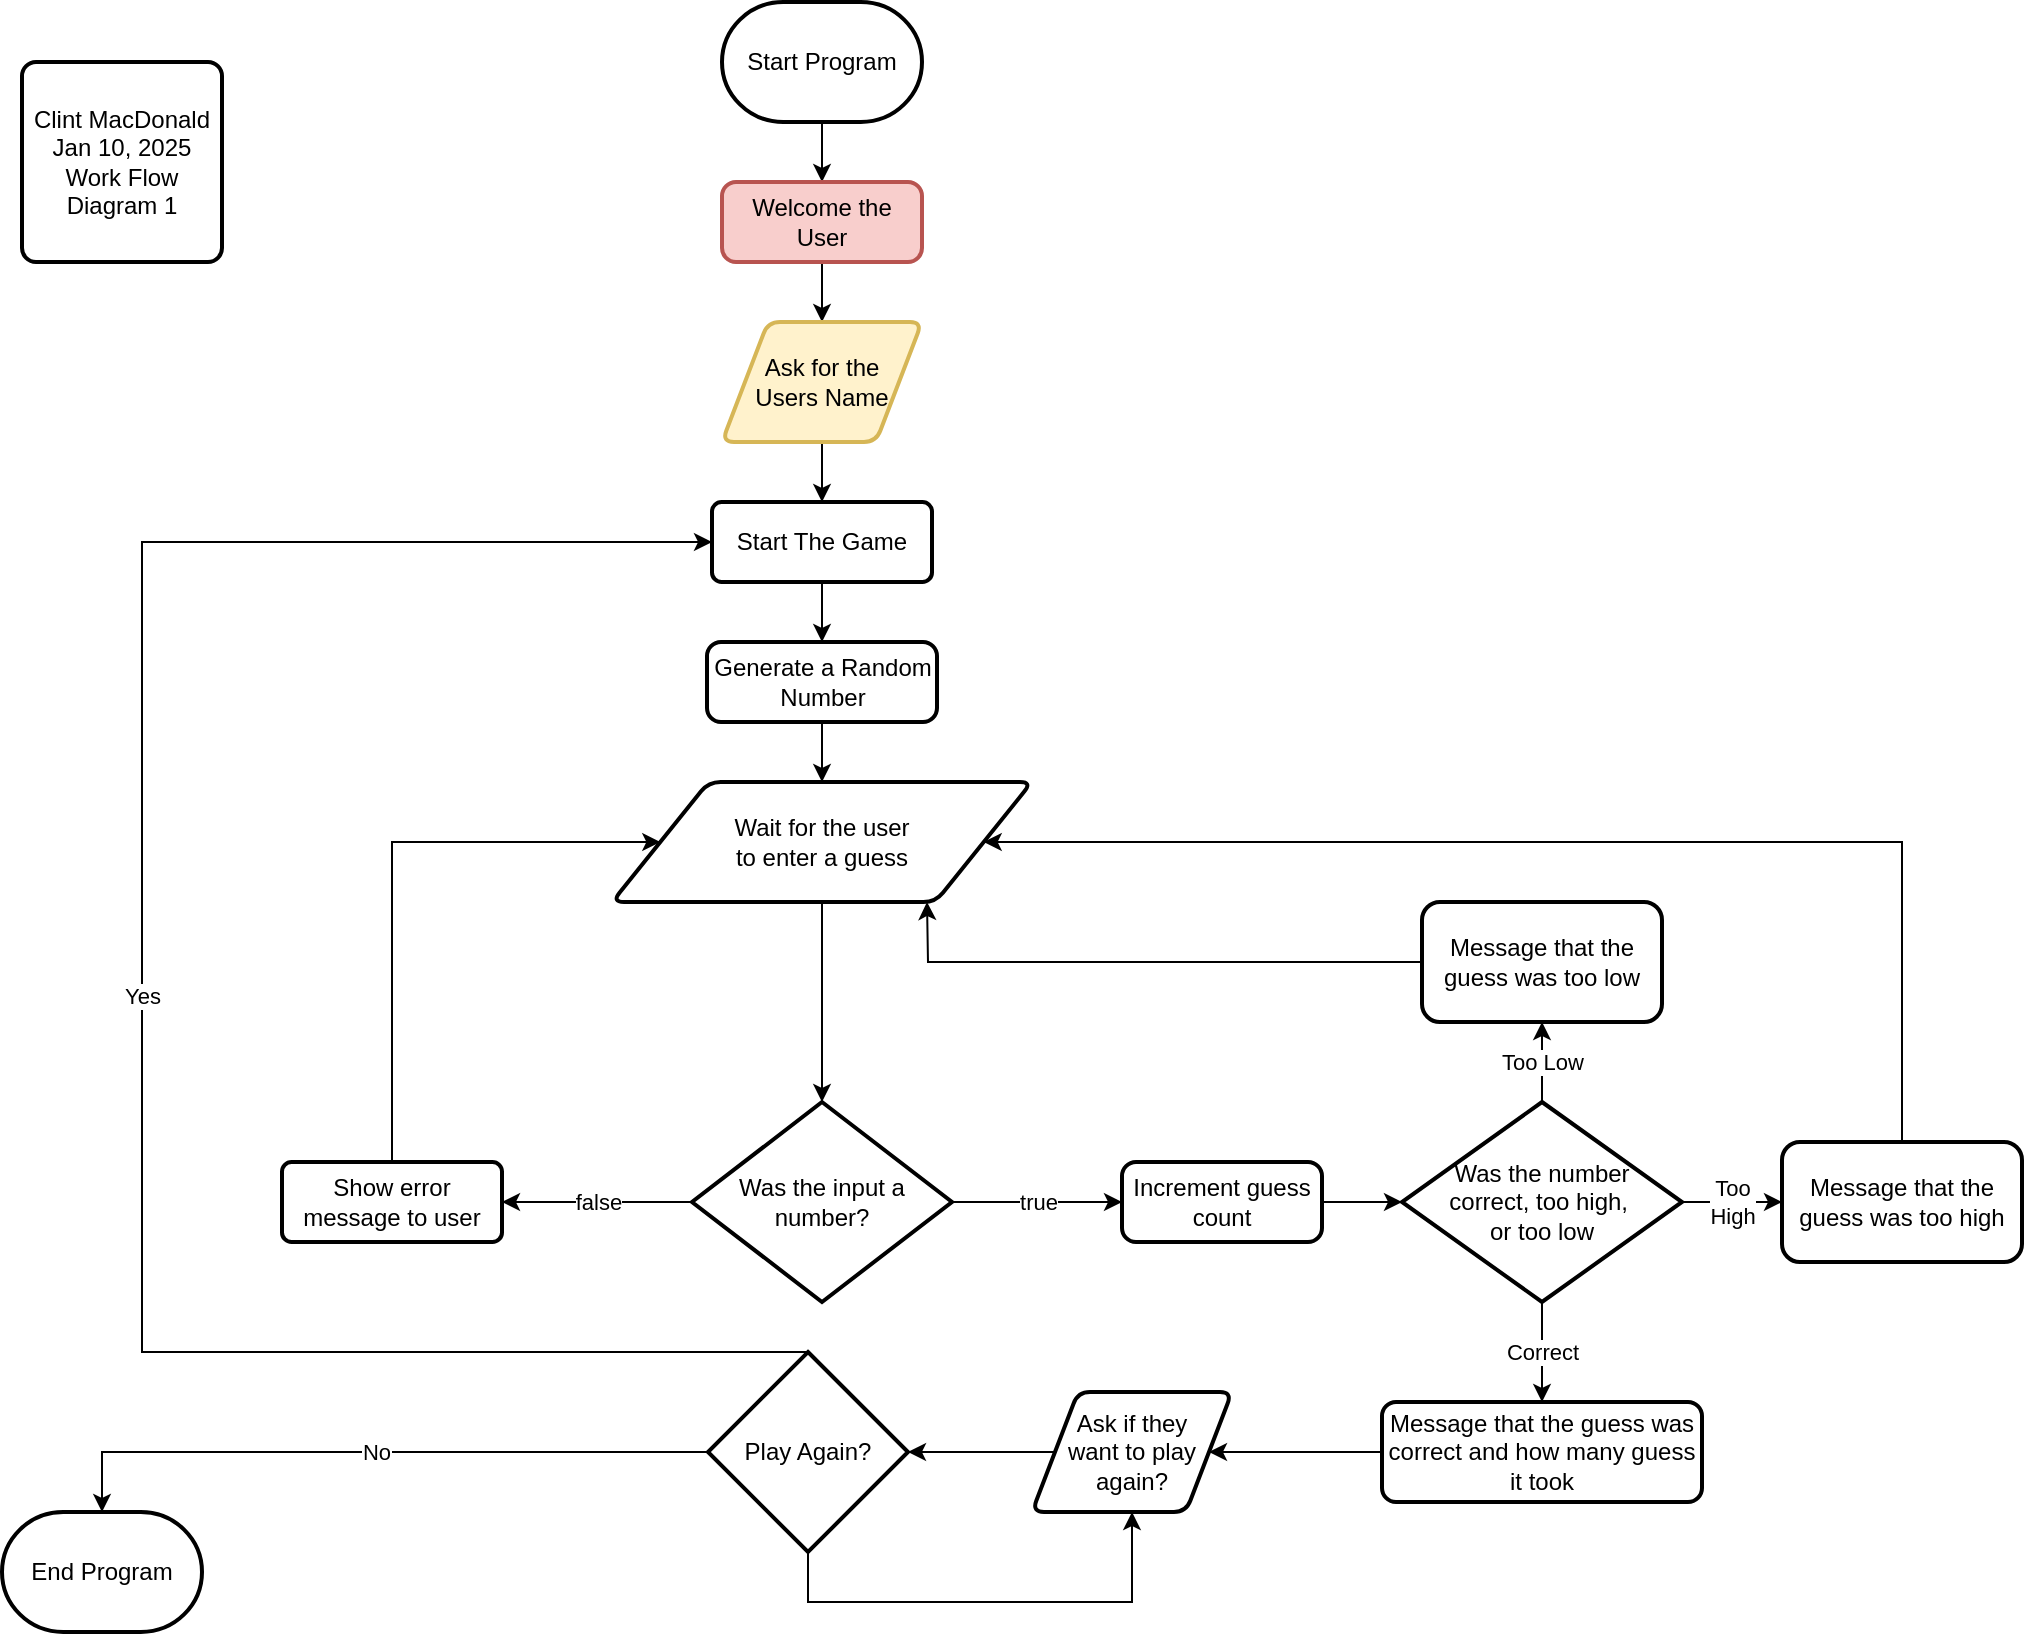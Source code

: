 <mxfile version="26.0.4">
  <diagram name="Page-1" id="edf60f1a-56cd-e834-aa8a-f176f3a09ee4">
    <mxGraphModel dx="773" dy="449" grid="1" gridSize="10" guides="1" tooltips="1" connect="1" arrows="1" fold="1" page="1" pageScale="1" pageWidth="1100" pageHeight="850" background="none" math="0" shadow="0">
      <root>
        <mxCell id="0" />
        <mxCell id="1" parent="0" />
        <mxCell id="Gp7I7l29wxPWBTThQjHt-5" value="" style="edgeStyle=orthogonalEdgeStyle;rounded=0;orthogonalLoop=1;jettySize=auto;html=1;" edge="1" parent="1" source="Gp7I7l29wxPWBTThQjHt-1" target="Gp7I7l29wxPWBTThQjHt-3">
          <mxGeometry relative="1" as="geometry" />
        </mxCell>
        <mxCell id="Gp7I7l29wxPWBTThQjHt-1" value="Start Program" style="strokeWidth=2;html=1;shape=mxgraph.flowchart.terminator;whiteSpace=wrap;" vertex="1" parent="1">
          <mxGeometry x="440" y="20" width="100" height="60" as="geometry" />
        </mxCell>
        <mxCell id="Gp7I7l29wxPWBTThQjHt-2" value="End Program" style="strokeWidth=2;html=1;shape=mxgraph.flowchart.terminator;whiteSpace=wrap;" vertex="1" parent="1">
          <mxGeometry x="80" y="775" width="100" height="60" as="geometry" />
        </mxCell>
        <mxCell id="Gp7I7l29wxPWBTThQjHt-7" value="" style="edgeStyle=orthogonalEdgeStyle;rounded=0;orthogonalLoop=1;jettySize=auto;html=1;" edge="1" parent="1" source="Gp7I7l29wxPWBTThQjHt-3" target="Gp7I7l29wxPWBTThQjHt-4">
          <mxGeometry relative="1" as="geometry" />
        </mxCell>
        <mxCell id="Gp7I7l29wxPWBTThQjHt-3" value="Welcome the User" style="rounded=1;whiteSpace=wrap;html=1;absoluteArcSize=1;arcSize=14;strokeWidth=2;fillColor=#f8cecc;strokeColor=#b85450;" vertex="1" parent="1">
          <mxGeometry x="440" y="110" width="100" height="40" as="geometry" />
        </mxCell>
        <mxCell id="Gp7I7l29wxPWBTThQjHt-9" value="" style="edgeStyle=orthogonalEdgeStyle;rounded=0;orthogonalLoop=1;jettySize=auto;html=1;" edge="1" parent="1" source="Gp7I7l29wxPWBTThQjHt-4" target="Gp7I7l29wxPWBTThQjHt-8">
          <mxGeometry relative="1" as="geometry" />
        </mxCell>
        <mxCell id="Gp7I7l29wxPWBTThQjHt-4" value="Ask for the&lt;div&gt;Users Name&lt;/div&gt;" style="shape=parallelogram;html=1;strokeWidth=2;perimeter=parallelogramPerimeter;whiteSpace=wrap;rounded=1;arcSize=12;size=0.23;fillColor=#fff2cc;strokeColor=#d6b656;" vertex="1" parent="1">
          <mxGeometry x="440" y="180" width="100" height="60" as="geometry" />
        </mxCell>
        <mxCell id="Gp7I7l29wxPWBTThQjHt-11" value="" style="edgeStyle=orthogonalEdgeStyle;rounded=0;orthogonalLoop=1;jettySize=auto;html=1;" edge="1" parent="1" source="Gp7I7l29wxPWBTThQjHt-8" target="Gp7I7l29wxPWBTThQjHt-10">
          <mxGeometry relative="1" as="geometry" />
        </mxCell>
        <mxCell id="Gp7I7l29wxPWBTThQjHt-8" value="Start The Game" style="whiteSpace=wrap;html=1;strokeWidth=2;rounded=1;arcSize=12;" vertex="1" parent="1">
          <mxGeometry x="435" y="270" width="110" height="40" as="geometry" />
        </mxCell>
        <mxCell id="Gp7I7l29wxPWBTThQjHt-13" value="" style="edgeStyle=orthogonalEdgeStyle;rounded=0;orthogonalLoop=1;jettySize=auto;html=1;" edge="1" parent="1" source="Gp7I7l29wxPWBTThQjHt-10" target="Gp7I7l29wxPWBTThQjHt-12">
          <mxGeometry relative="1" as="geometry" />
        </mxCell>
        <mxCell id="Gp7I7l29wxPWBTThQjHt-10" value="Generate a Random Number" style="rounded=1;whiteSpace=wrap;html=1;absoluteArcSize=1;arcSize=14;strokeWidth=2;" vertex="1" parent="1">
          <mxGeometry x="432.5" y="340" width="115" height="40" as="geometry" />
        </mxCell>
        <mxCell id="Gp7I7l29wxPWBTThQjHt-15" value="" style="edgeStyle=orthogonalEdgeStyle;rounded=0;orthogonalLoop=1;jettySize=auto;html=1;" edge="1" parent="1" source="Gp7I7l29wxPWBTThQjHt-12" target="Gp7I7l29wxPWBTThQjHt-14">
          <mxGeometry relative="1" as="geometry" />
        </mxCell>
        <mxCell id="Gp7I7l29wxPWBTThQjHt-12" value="Wait for the user&lt;div&gt;to enter a guess&lt;/div&gt;" style="shape=parallelogram;html=1;strokeWidth=2;perimeter=parallelogramPerimeter;whiteSpace=wrap;rounded=1;arcSize=12;size=0.23;" vertex="1" parent="1">
          <mxGeometry x="385" y="410" width="210" height="60" as="geometry" />
        </mxCell>
        <mxCell id="Gp7I7l29wxPWBTThQjHt-17" value="false" style="edgeStyle=orthogonalEdgeStyle;rounded=0;orthogonalLoop=1;jettySize=auto;html=1;" edge="1" parent="1" source="Gp7I7l29wxPWBTThQjHt-14" target="Gp7I7l29wxPWBTThQjHt-16">
          <mxGeometry relative="1" as="geometry" />
        </mxCell>
        <mxCell id="Gp7I7l29wxPWBTThQjHt-20" value="true" style="edgeStyle=orthogonalEdgeStyle;rounded=0;orthogonalLoop=1;jettySize=auto;html=1;entryX=0;entryY=0.5;entryDx=0;entryDy=0;" edge="1" parent="1" source="Gp7I7l29wxPWBTThQjHt-14" target="Gp7I7l29wxPWBTThQjHt-23">
          <mxGeometry relative="1" as="geometry">
            <mxPoint x="630" y="620" as="targetPoint" />
          </mxGeometry>
        </mxCell>
        <mxCell id="Gp7I7l29wxPWBTThQjHt-14" value="Was the input a number?" style="strokeWidth=2;html=1;shape=mxgraph.flowchart.decision;whiteSpace=wrap;" vertex="1" parent="1">
          <mxGeometry x="425" y="570" width="130" height="100" as="geometry" />
        </mxCell>
        <mxCell id="Gp7I7l29wxPWBTThQjHt-16" value="Show error message to user" style="whiteSpace=wrap;html=1;strokeWidth=2;rounded=1;arcSize=12;" vertex="1" parent="1">
          <mxGeometry x="220" y="600" width="110" height="40" as="geometry" />
        </mxCell>
        <mxCell id="Gp7I7l29wxPWBTThQjHt-18" value="" style="endArrow=classic;html=1;rounded=0;exitX=0.5;exitY=0;exitDx=0;exitDy=0;entryX=0;entryY=0.5;entryDx=0;entryDy=0;" edge="1" parent="1" source="Gp7I7l29wxPWBTThQjHt-16" target="Gp7I7l29wxPWBTThQjHt-12">
          <mxGeometry width="50" height="50" relative="1" as="geometry">
            <mxPoint x="630" y="370" as="sourcePoint" />
            <mxPoint x="680" y="320" as="targetPoint" />
            <Array as="points">
              <mxPoint x="275" y="440" />
            </Array>
          </mxGeometry>
        </mxCell>
        <mxCell id="Gp7I7l29wxPWBTThQjHt-22" value="Too Low" style="edgeStyle=orthogonalEdgeStyle;rounded=0;orthogonalLoop=1;jettySize=auto;html=1;" edge="1" parent="1" source="Gp7I7l29wxPWBTThQjHt-19" target="Gp7I7l29wxPWBTThQjHt-21">
          <mxGeometry relative="1" as="geometry" />
        </mxCell>
        <mxCell id="Gp7I7l29wxPWBTThQjHt-28" value="Too&lt;div&gt;High&lt;/div&gt;" style="edgeStyle=orthogonalEdgeStyle;rounded=0;orthogonalLoop=1;jettySize=auto;html=1;entryX=0;entryY=0.5;entryDx=0;entryDy=0;" edge="1" parent="1" source="Gp7I7l29wxPWBTThQjHt-19" target="Gp7I7l29wxPWBTThQjHt-29">
          <mxGeometry relative="1" as="geometry">
            <mxPoint x="1010" y="620" as="targetPoint" />
          </mxGeometry>
        </mxCell>
        <mxCell id="Gp7I7l29wxPWBTThQjHt-33" value="Correct" style="edgeStyle=orthogonalEdgeStyle;rounded=0;orthogonalLoop=1;jettySize=auto;html=1;" edge="1" parent="1" source="Gp7I7l29wxPWBTThQjHt-19" target="Gp7I7l29wxPWBTThQjHt-32">
          <mxGeometry relative="1" as="geometry" />
        </mxCell>
        <mxCell id="Gp7I7l29wxPWBTThQjHt-19" value="Was the number&lt;div&gt;correct, too high,&amp;nbsp;&lt;/div&gt;&lt;div&gt;or too low&lt;/div&gt;" style="strokeWidth=2;html=1;shape=mxgraph.flowchart.decision;whiteSpace=wrap;" vertex="1" parent="1">
          <mxGeometry x="780" y="570" width="140" height="100" as="geometry" />
        </mxCell>
        <mxCell id="Gp7I7l29wxPWBTThQjHt-21" value="Message that the guess was too low" style="rounded=1;whiteSpace=wrap;html=1;strokeWidth=2;" vertex="1" parent="1">
          <mxGeometry x="790" y="470" width="120" height="60" as="geometry" />
        </mxCell>
        <mxCell id="Gp7I7l29wxPWBTThQjHt-24" value="" style="edgeStyle=orthogonalEdgeStyle;rounded=0;orthogonalLoop=1;jettySize=auto;html=1;" edge="1" parent="1" source="Gp7I7l29wxPWBTThQjHt-23" target="Gp7I7l29wxPWBTThQjHt-19">
          <mxGeometry relative="1" as="geometry" />
        </mxCell>
        <mxCell id="Gp7I7l29wxPWBTThQjHt-23" value="Increment guess count" style="rounded=1;whiteSpace=wrap;html=1;absoluteArcSize=1;arcSize=14;strokeWidth=2;" vertex="1" parent="1">
          <mxGeometry x="640" y="600" width="100" height="40" as="geometry" />
        </mxCell>
        <mxCell id="Gp7I7l29wxPWBTThQjHt-25" value="" style="endArrow=classic;html=1;rounded=0;exitX=0;exitY=0.5;exitDx=0;exitDy=0;entryX=0.75;entryY=1;entryDx=0;entryDy=0;" edge="1" parent="1" source="Gp7I7l29wxPWBTThQjHt-21" target="Gp7I7l29wxPWBTThQjHt-12">
          <mxGeometry relative="1" as="geometry">
            <mxPoint x="610" y="570" as="sourcePoint" />
            <mxPoint x="710" y="570" as="targetPoint" />
            <Array as="points">
              <mxPoint x="543" y="500" />
            </Array>
          </mxGeometry>
        </mxCell>
        <mxCell id="Gp7I7l29wxPWBTThQjHt-29" value="Message that the guess was too high" style="rounded=1;whiteSpace=wrap;html=1;strokeWidth=2;" vertex="1" parent="1">
          <mxGeometry x="970" y="590" width="120" height="60" as="geometry" />
        </mxCell>
        <mxCell id="Gp7I7l29wxPWBTThQjHt-31" value="" style="endArrow=classic;html=1;rounded=0;exitX=0.5;exitY=0;exitDx=0;exitDy=0;entryX=1;entryY=0.5;entryDx=0;entryDy=0;" edge="1" parent="1" source="Gp7I7l29wxPWBTThQjHt-29" target="Gp7I7l29wxPWBTThQjHt-12">
          <mxGeometry relative="1" as="geometry">
            <mxPoint x="800" y="510" as="sourcePoint" />
            <mxPoint x="553" y="480" as="targetPoint" />
            <Array as="points">
              <mxPoint x="1030" y="440" />
            </Array>
          </mxGeometry>
        </mxCell>
        <mxCell id="Gp7I7l29wxPWBTThQjHt-35" value="" style="edgeStyle=orthogonalEdgeStyle;rounded=0;orthogonalLoop=1;jettySize=auto;html=1;" edge="1" parent="1" source="Gp7I7l29wxPWBTThQjHt-32" target="Gp7I7l29wxPWBTThQjHt-34">
          <mxGeometry relative="1" as="geometry" />
        </mxCell>
        <mxCell id="Gp7I7l29wxPWBTThQjHt-32" value="Message that the guess was correct and how many guess it took" style="rounded=1;whiteSpace=wrap;html=1;absoluteArcSize=1;arcSize=14;strokeWidth=2;" vertex="1" parent="1">
          <mxGeometry x="770" y="720" width="160" height="50" as="geometry" />
        </mxCell>
        <mxCell id="Gp7I7l29wxPWBTThQjHt-37" value="" style="edgeStyle=orthogonalEdgeStyle;rounded=0;orthogonalLoop=1;jettySize=auto;html=1;" edge="1" parent="1" source="Gp7I7l29wxPWBTThQjHt-34" target="Gp7I7l29wxPWBTThQjHt-36">
          <mxGeometry relative="1" as="geometry" />
        </mxCell>
        <mxCell id="Gp7I7l29wxPWBTThQjHt-34" value="Ask if they&lt;div&gt;want to play again?&lt;/div&gt;" style="shape=parallelogram;html=1;strokeWidth=2;perimeter=parallelogramPerimeter;whiteSpace=wrap;rounded=1;arcSize=12;size=0.23;" vertex="1" parent="1">
          <mxGeometry x="595" y="715" width="100" height="60" as="geometry" />
        </mxCell>
        <mxCell id="Gp7I7l29wxPWBTThQjHt-36" value="Play Again?" style="strokeWidth=2;html=1;shape=mxgraph.flowchart.decision;whiteSpace=wrap;" vertex="1" parent="1">
          <mxGeometry x="433" y="695" width="100" height="100" as="geometry" />
        </mxCell>
        <mxCell id="Gp7I7l29wxPWBTThQjHt-38" value="No" style="endArrow=classic;html=1;rounded=0;exitX=0;exitY=0.5;exitDx=0;exitDy=0;entryX=0.5;entryY=0;entryDx=0;entryDy=0;exitPerimeter=0;entryPerimeter=0;" edge="1" parent="1" source="Gp7I7l29wxPWBTThQjHt-36" target="Gp7I7l29wxPWBTThQjHt-2">
          <mxGeometry relative="1" as="geometry">
            <mxPoint x="385" y="715" as="sourcePoint" />
            <mxPoint x="138" y="685" as="targetPoint" />
            <Array as="points">
              <mxPoint x="130" y="745" />
            </Array>
          </mxGeometry>
        </mxCell>
        <mxCell id="Gp7I7l29wxPWBTThQjHt-39" value="Yes" style="endArrow=classic;html=1;rounded=0;exitX=0.5;exitY=0;exitDx=0;exitDy=0;entryX=0;entryY=0.5;entryDx=0;entryDy=0;exitPerimeter=0;" edge="1" parent="1" source="Gp7I7l29wxPWBTThQjHt-36" target="Gp7I7l29wxPWBTThQjHt-8">
          <mxGeometry relative="1" as="geometry">
            <mxPoint x="453" y="680" as="sourcePoint" />
            <mxPoint x="150" y="710" as="targetPoint" />
            <Array as="points">
              <mxPoint x="150" y="695" />
              <mxPoint x="150" y="290" />
            </Array>
          </mxGeometry>
        </mxCell>
        <mxCell id="Gp7I7l29wxPWBTThQjHt-40" value="" style="endArrow=classic;html=1;rounded=0;exitX=0.5;exitY=1;exitDx=0;exitDy=0;entryX=0.5;entryY=1;entryDx=0;entryDy=0;exitPerimeter=0;" edge="1" parent="1" source="Gp7I7l29wxPWBTThQjHt-36" target="Gp7I7l29wxPWBTThQjHt-34">
          <mxGeometry relative="1" as="geometry">
            <mxPoint x="595" y="825" as="sourcePoint" />
            <mxPoint x="348" y="795" as="targetPoint" />
            <Array as="points">
              <mxPoint x="483" y="820" />
              <mxPoint x="645" y="820" />
            </Array>
          </mxGeometry>
        </mxCell>
        <mxCell id="Gp7I7l29wxPWBTThQjHt-43" value="Clint MacDonald&lt;div&gt;Jan 10, 2025&lt;/div&gt;&lt;div&gt;Work Flow Diagram 1&lt;/div&gt;" style="rounded=1;whiteSpace=wrap;html=1;absoluteArcSize=1;arcSize=14;strokeWidth=2;" vertex="1" parent="1">
          <mxGeometry x="90" y="50" width="100" height="100" as="geometry" />
        </mxCell>
      </root>
    </mxGraphModel>
  </diagram>
</mxfile>
